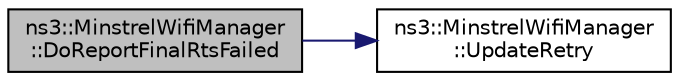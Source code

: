 digraph "ns3::MinstrelWifiManager::DoReportFinalRtsFailed"
{
 // LATEX_PDF_SIZE
  edge [fontname="Helvetica",fontsize="10",labelfontname="Helvetica",labelfontsize="10"];
  node [fontname="Helvetica",fontsize="10",shape=record];
  rankdir="LR";
  Node1 [label="ns3::MinstrelWifiManager\l::DoReportFinalRtsFailed",height=0.2,width=0.4,color="black", fillcolor="grey75", style="filled", fontcolor="black",tooltip="This method is a pure virtual method that must be implemented by the sub-class."];
  Node1 -> Node2 [color="midnightblue",fontsize="10",style="solid",fontname="Helvetica"];
  Node2 [label="ns3::MinstrelWifiManager\l::UpdateRetry",height=0.2,width=0.4,color="black", fillcolor="white", style="filled",URL="$classns3_1_1_minstrel_wifi_manager.html#af99109e3951c30e24f17519102959c81",tooltip="Update the number of retries and reset accordingly."];
}
